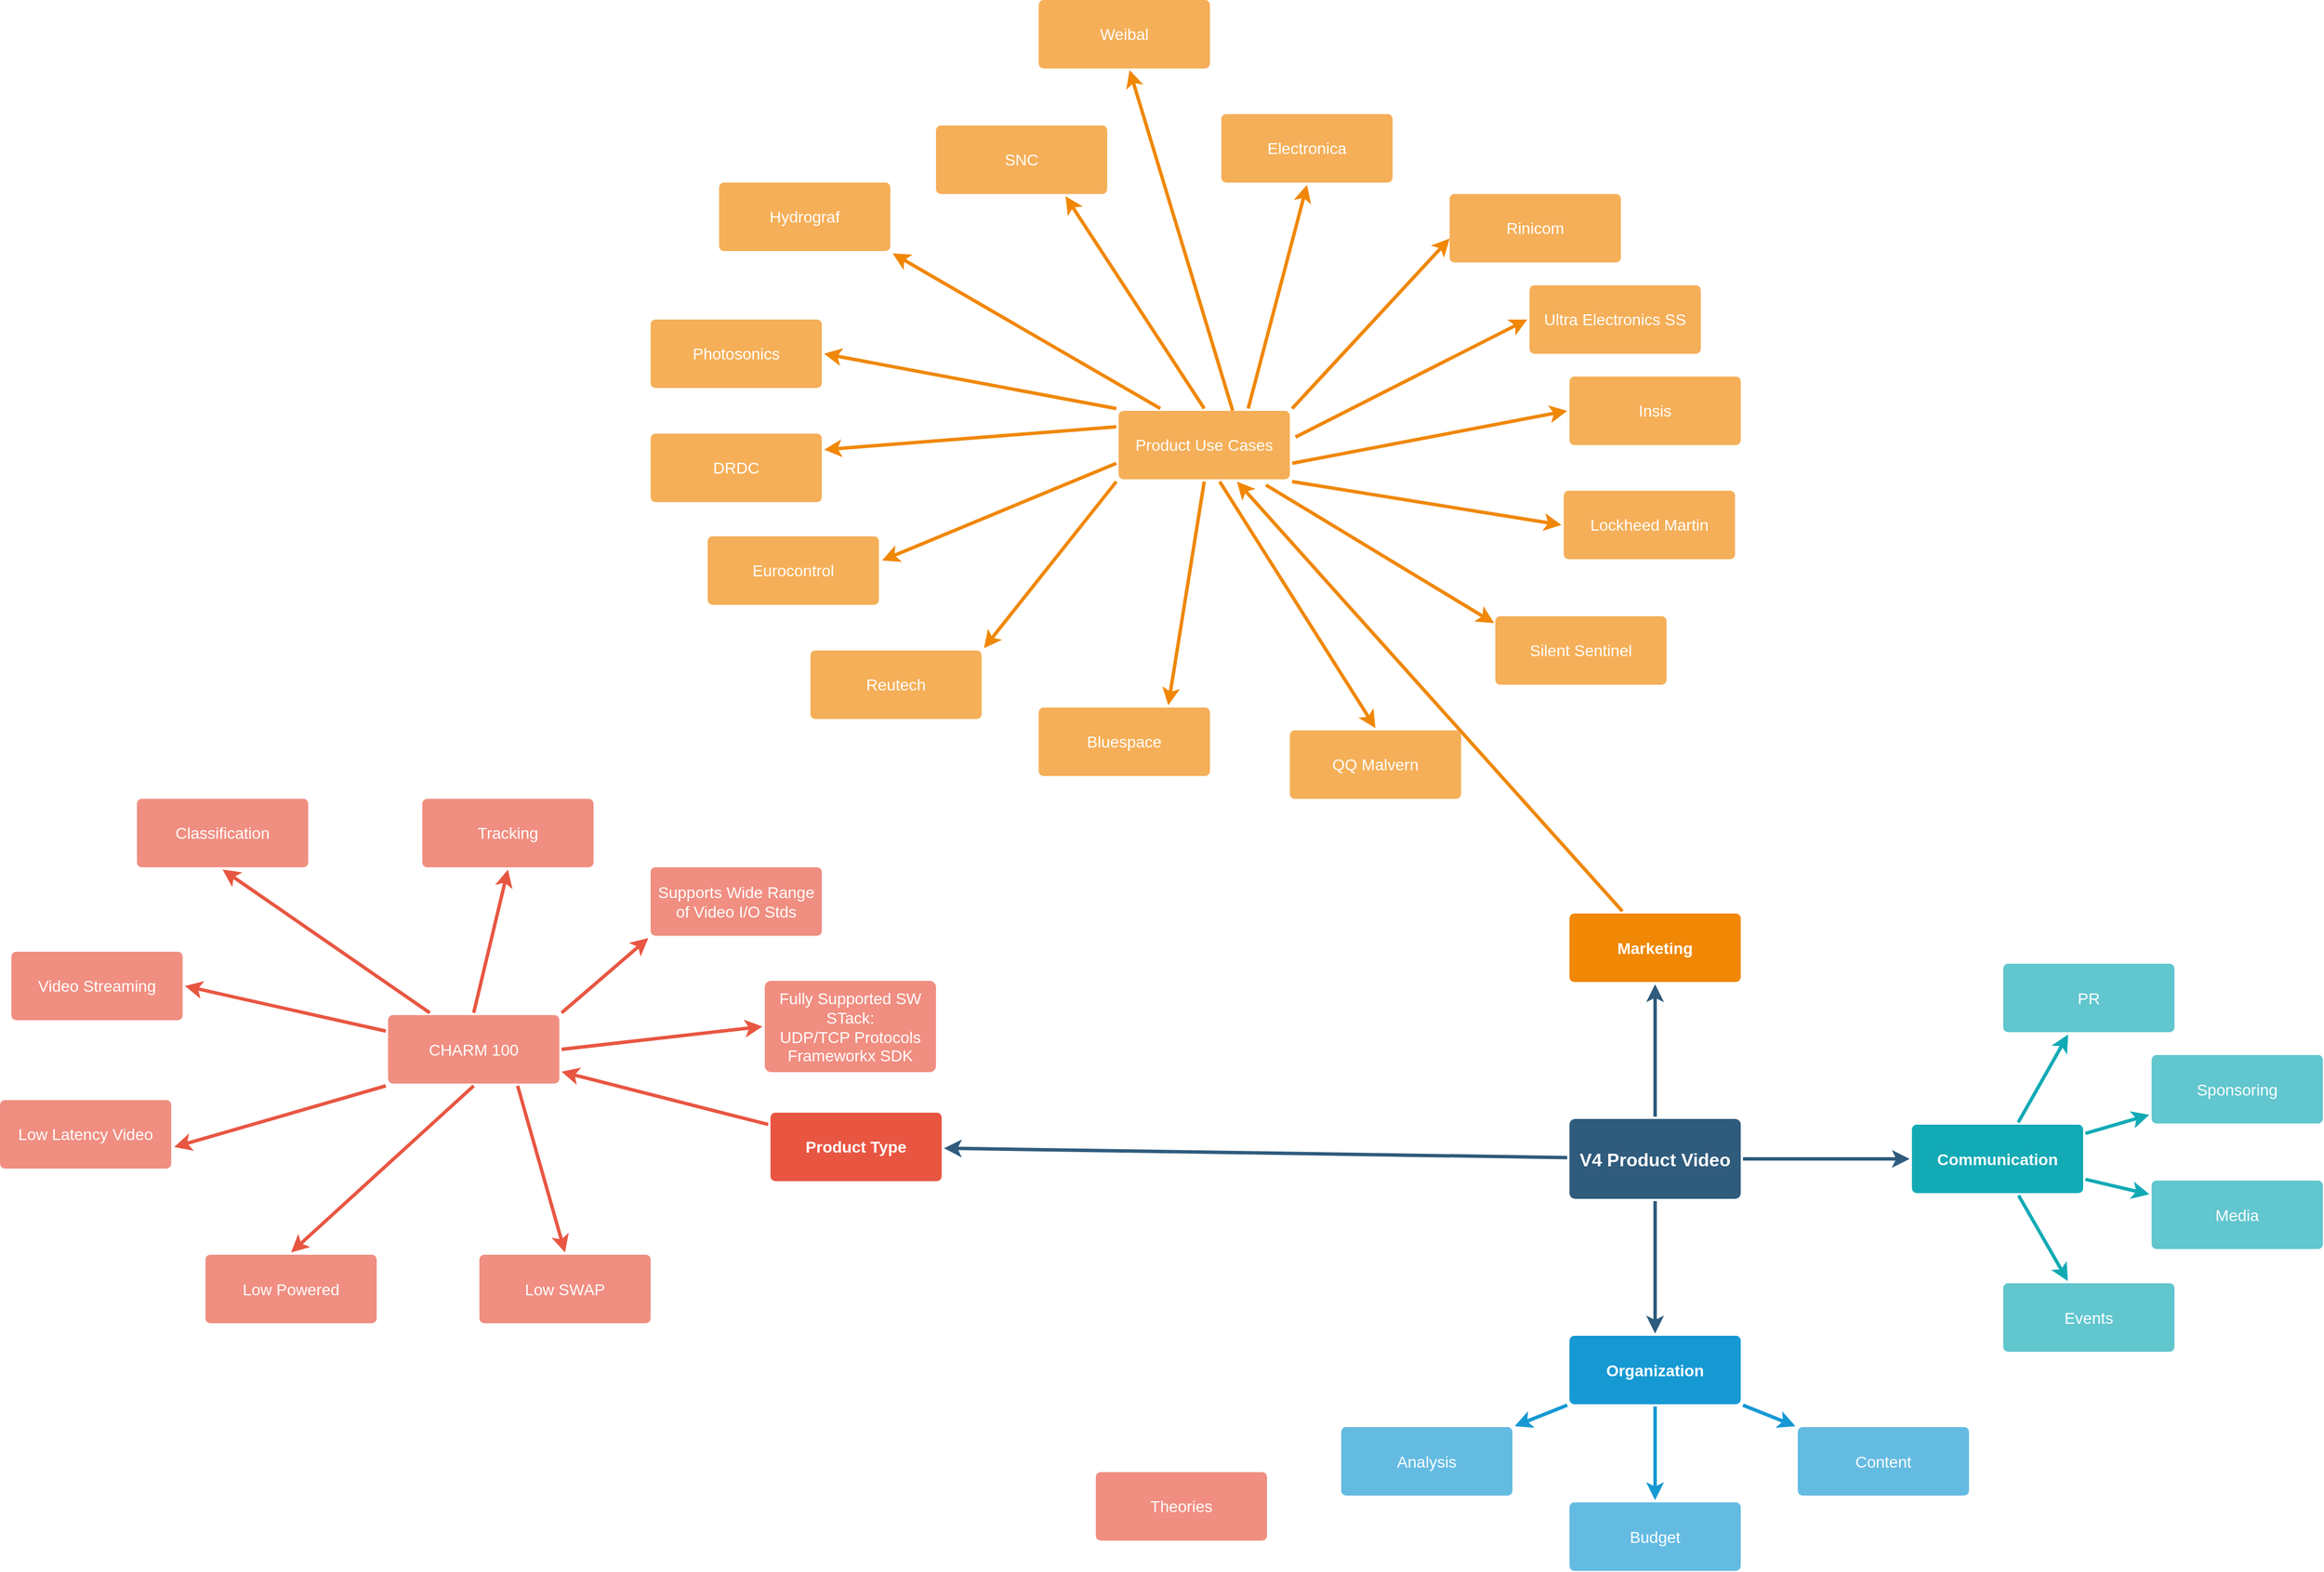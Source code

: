 <mxfile version="12.5.3" type="github">
  <diagram id="6a731a19-8d31-9384-78a2-239565b7b9f0" name="Page-1">
    <mxGraphModel dx="1643" dy="1091" grid="1" gridSize="10" guides="1" tooltips="1" connect="1" arrows="1" fold="1" page="1" pageScale="1" pageWidth="1169" pageHeight="827" background="#ffffff" math="0" shadow="0">
      <root>
        <mxCell id="0"/>
        <mxCell id="1" parent="0"/>
        <mxCell id="1745" value="" style="edgeStyle=none;rounded=0;jumpStyle=none;html=1;shadow=0;labelBackgroundColor=none;startArrow=none;startFill=0;endArrow=classic;endFill=1;jettySize=auto;orthogonalLoop=1;strokeColor=#2F5B7C;strokeWidth=3;fontFamily=Helvetica;fontSize=16;fontColor=#23445D;spacing=5;" parent="1" source="1749" target="1764" edge="1">
          <mxGeometry relative="1" as="geometry"/>
        </mxCell>
        <mxCell id="1746" value="" style="edgeStyle=none;rounded=0;jumpStyle=none;html=1;shadow=0;labelBackgroundColor=none;startArrow=none;startFill=0;endArrow=classic;endFill=1;jettySize=auto;orthogonalLoop=1;strokeColor=#2F5B7C;strokeWidth=3;fontFamily=Helvetica;fontSize=16;fontColor=#23445D;spacing=5;" parent="1" source="1749" target="1771" edge="1">
          <mxGeometry relative="1" as="geometry"/>
        </mxCell>
        <mxCell id="1747" value="" style="edgeStyle=none;rounded=0;jumpStyle=none;html=1;shadow=0;labelBackgroundColor=none;startArrow=none;startFill=0;endArrow=classic;endFill=1;jettySize=auto;orthogonalLoop=1;strokeColor=#2F5B7C;strokeWidth=3;fontFamily=Helvetica;fontSize=16;fontColor=#23445D;spacing=5;" parent="1" source="1749" target="1760" edge="1">
          <mxGeometry relative="1" as="geometry"/>
        </mxCell>
        <mxCell id="1748" value="" style="edgeStyle=none;rounded=0;jumpStyle=none;html=1;shadow=0;labelBackgroundColor=none;startArrow=none;startFill=0;endArrow=classic;endFill=1;jettySize=auto;orthogonalLoop=1;strokeColor=#2F5B7C;strokeWidth=3;fontFamily=Helvetica;fontSize=16;fontColor=#23445D;spacing=5;" parent="1" source="1749" target="1753" edge="1">
          <mxGeometry relative="1" as="geometry"/>
        </mxCell>
        <mxCell id="1749" value="V4 Product Video" style="rounded=1;whiteSpace=wrap;html=1;shadow=0;labelBackgroundColor=none;strokeColor=none;strokeWidth=3;fillColor=#2F5B7C;fontFamily=Helvetica;fontSize=16;fontColor=#FFFFFF;align=center;fontStyle=1;spacing=5;arcSize=7;perimeterSpacing=2;" parent="1" vertex="1">
          <mxGeometry x="495" y="380.5" width="150" height="70" as="geometry"/>
        </mxCell>
        <mxCell id="1751" value="" style="edgeStyle=none;rounded=1;jumpStyle=none;html=1;shadow=0;labelBackgroundColor=none;startArrow=none;startFill=0;jettySize=auto;orthogonalLoop=1;strokeColor=#E85642;strokeWidth=3;fontFamily=Helvetica;fontSize=14;fontColor=#FFFFFF;spacing=5;fontStyle=1;fillColor=#b0e3e6;" parent="1" source="1753" target="1755" edge="1">
          <mxGeometry relative="1" as="geometry"/>
        </mxCell>
        <mxCell id="1753" value="Product Type" style="rounded=1;whiteSpace=wrap;html=1;shadow=0;labelBackgroundColor=none;strokeColor=none;strokeWidth=3;fillColor=#e85642;fontFamily=Helvetica;fontSize=14;fontColor=#FFFFFF;align=center;spacing=5;fontStyle=1;arcSize=7;perimeterSpacing=2;" parent="1" vertex="1">
          <mxGeometry x="-205" y="375" width="150" height="60" as="geometry"/>
        </mxCell>
        <mxCell id="1754" value="Theories" style="rounded=1;whiteSpace=wrap;html=1;shadow=0;labelBackgroundColor=none;strokeColor=none;strokeWidth=3;fillColor=#f08e81;fontFamily=Helvetica;fontSize=14;fontColor=#FFFFFF;align=center;spacing=5;fontStyle=0;arcSize=7;perimeterSpacing=2;" parent="1" vertex="1">
          <mxGeometry x="80" y="690" width="150" height="60" as="geometry"/>
        </mxCell>
        <mxCell id="1755" value="CHARM 100" style="rounded=1;whiteSpace=wrap;html=1;shadow=0;labelBackgroundColor=none;strokeColor=none;strokeWidth=3;fillColor=#f08e81;fontFamily=Helvetica;fontSize=14;fontColor=#FFFFFF;align=center;spacing=5;fontStyle=0;arcSize=7;perimeterSpacing=2;" parent="1" vertex="1">
          <mxGeometry x="-540" y="289.5" width="150" height="60" as="geometry"/>
        </mxCell>
        <mxCell id="1757" value="" style="edgeStyle=none;rounded=0;jumpStyle=none;html=1;shadow=0;labelBackgroundColor=none;startArrow=none;startFill=0;endArrow=classic;endFill=1;jettySize=auto;orthogonalLoop=1;strokeColor=#1699D3;strokeWidth=3;fontFamily=Helvetica;fontSize=14;fontColor=#FFFFFF;spacing=5;" parent="1" source="1760" target="1763" edge="1">
          <mxGeometry relative="1" as="geometry"/>
        </mxCell>
        <mxCell id="1758" value="" style="edgeStyle=none;rounded=0;jumpStyle=none;html=1;shadow=0;labelBackgroundColor=none;startArrow=none;startFill=0;endArrow=classic;endFill=1;jettySize=auto;orthogonalLoop=1;strokeColor=#1699D3;strokeWidth=3;fontFamily=Helvetica;fontSize=14;fontColor=#FFFFFF;spacing=5;" parent="1" source="1760" target="1762" edge="1">
          <mxGeometry relative="1" as="geometry"/>
        </mxCell>
        <mxCell id="1759" value="" style="edgeStyle=none;rounded=0;jumpStyle=none;html=1;shadow=0;labelBackgroundColor=none;startArrow=none;startFill=0;endArrow=classic;endFill=1;jettySize=auto;orthogonalLoop=1;strokeColor=#1699D3;strokeWidth=3;fontFamily=Helvetica;fontSize=14;fontColor=#FFFFFF;spacing=5;" parent="1" source="1760" target="1761" edge="1">
          <mxGeometry relative="1" as="geometry"/>
        </mxCell>
        <mxCell id="1760" value="Organization" style="rounded=1;whiteSpace=wrap;html=1;shadow=0;labelBackgroundColor=none;strokeColor=none;strokeWidth=3;fillColor=#1699d3;fontFamily=Helvetica;fontSize=14;fontColor=#FFFFFF;align=center;spacing=5;fontStyle=1;arcSize=7;perimeterSpacing=2;" parent="1" vertex="1">
          <mxGeometry x="495" y="570.5" width="150" height="60" as="geometry"/>
        </mxCell>
        <mxCell id="1761" value="Content" style="rounded=1;whiteSpace=wrap;html=1;shadow=0;labelBackgroundColor=none;strokeColor=none;strokeWidth=3;fillColor=#64bbe2;fontFamily=Helvetica;fontSize=14;fontColor=#FFFFFF;align=center;spacing=5;arcSize=7;perimeterSpacing=2;" parent="1" vertex="1">
          <mxGeometry x="695" y="650.5" width="150" height="60" as="geometry"/>
        </mxCell>
        <mxCell id="1762" value="Budget" style="rounded=1;whiteSpace=wrap;html=1;shadow=0;labelBackgroundColor=none;strokeColor=none;strokeWidth=3;fillColor=#64bbe2;fontFamily=Helvetica;fontSize=14;fontColor=#FFFFFF;align=center;spacing=5;arcSize=7;perimeterSpacing=2;" parent="1" vertex="1">
          <mxGeometry x="495" y="716.5" width="150" height="60" as="geometry"/>
        </mxCell>
        <mxCell id="1763" value="Analysis" style="rounded=1;whiteSpace=wrap;html=1;shadow=0;labelBackgroundColor=none;strokeColor=none;strokeWidth=3;fillColor=#64bbe2;fontFamily=Helvetica;fontSize=14;fontColor=#FFFFFF;align=center;spacing=5;arcSize=7;perimeterSpacing=2;" parent="1" vertex="1">
          <mxGeometry x="295" y="650.5" width="150" height="60" as="geometry"/>
        </mxCell>
        <mxCell id="1764" value="Marketing" style="rounded=1;whiteSpace=wrap;html=1;shadow=0;labelBackgroundColor=none;strokeColor=none;strokeWidth=3;fillColor=#F08705;fontFamily=Helvetica;fontSize=14;fontColor=#FFFFFF;align=center;spacing=5;fontStyle=1;arcSize=7;perimeterSpacing=2;" parent="1" vertex="1">
          <mxGeometry x="495" y="200.5" width="150" height="60" as="geometry"/>
        </mxCell>
        <mxCell id="1769" value="Product Use Cases" style="rounded=1;whiteSpace=wrap;html=1;shadow=0;labelBackgroundColor=none;strokeColor=none;strokeWidth=3;fillColor=#f5af58;fontFamily=Helvetica;fontSize=14;fontColor=#FFFFFF;align=center;spacing=5;arcSize=7;perimeterSpacing=2;" parent="1" vertex="1">
          <mxGeometry x="100" y="-240" width="150" height="60" as="geometry"/>
        </mxCell>
        <mxCell id="1770" value="" style="edgeStyle=none;rounded=0;jumpStyle=none;html=1;shadow=0;labelBackgroundColor=none;startArrow=none;startFill=0;endArrow=classic;endFill=1;jettySize=auto;orthogonalLoop=1;strokeColor=#F08705;strokeWidth=3;fontFamily=Helvetica;fontSize=14;fontColor=#FFFFFF;spacing=5;" parent="1" source="1764" target="1769" edge="1">
          <mxGeometry relative="1" as="geometry"/>
        </mxCell>
        <mxCell id="1771" value="Communication" style="rounded=1;whiteSpace=wrap;html=1;shadow=0;labelBackgroundColor=none;strokeColor=none;strokeWidth=3;fillColor=#12aab5;fontFamily=Helvetica;fontSize=14;fontColor=#FFFFFF;align=center;spacing=5;fontStyle=1;arcSize=7;perimeterSpacing=2;" parent="1" vertex="1">
          <mxGeometry x="795" y="385.5" width="150" height="60" as="geometry"/>
        </mxCell>
        <mxCell id="1772" value="Events" style="rounded=1;whiteSpace=wrap;html=1;shadow=0;labelBackgroundColor=none;strokeColor=none;strokeWidth=3;fillColor=#61c6ce;fontFamily=Helvetica;fontSize=14;fontColor=#FFFFFF;align=center;spacing=5;fontStyle=0;arcSize=7;perimeterSpacing=2;" parent="1" vertex="1">
          <mxGeometry x="875" y="524.5" width="150" height="60" as="geometry"/>
        </mxCell>
        <mxCell id="1773" value="" style="edgeStyle=none;rounded=1;jumpStyle=none;html=1;shadow=0;labelBackgroundColor=none;startArrow=none;startFill=0;jettySize=auto;orthogonalLoop=1;strokeColor=#12AAB5;strokeWidth=3;fontFamily=Helvetica;fontSize=14;fontColor=#FFFFFF;spacing=5;fontStyle=1;fillColor=#b0e3e6;" parent="1" source="1771" target="1772" edge="1">
          <mxGeometry relative="1" as="geometry"/>
        </mxCell>
        <mxCell id="1774" value="Media" style="rounded=1;whiteSpace=wrap;html=1;shadow=0;labelBackgroundColor=none;strokeColor=none;strokeWidth=3;fillColor=#61c6ce;fontFamily=Helvetica;fontSize=14;fontColor=#FFFFFF;align=center;spacing=5;fontStyle=0;arcSize=7;perimeterSpacing=2;" parent="1" vertex="1">
          <mxGeometry x="1005" y="434.5" width="150" height="60" as="geometry"/>
        </mxCell>
        <mxCell id="1775" value="" style="edgeStyle=none;rounded=1;jumpStyle=none;html=1;shadow=0;labelBackgroundColor=none;startArrow=none;startFill=0;jettySize=auto;orthogonalLoop=1;strokeColor=#12AAB5;strokeWidth=3;fontFamily=Helvetica;fontSize=14;fontColor=#FFFFFF;spacing=5;fontStyle=1;fillColor=#b0e3e6;" parent="1" source="1771" target="1774" edge="1">
          <mxGeometry relative="1" as="geometry"/>
        </mxCell>
        <mxCell id="1776" value="Sponsoring" style="rounded=1;whiteSpace=wrap;html=1;shadow=0;labelBackgroundColor=none;strokeColor=none;strokeWidth=3;fillColor=#61c6ce;fontFamily=Helvetica;fontSize=14;fontColor=#FFFFFF;align=center;spacing=5;fontStyle=0;arcSize=7;perimeterSpacing=2;" parent="1" vertex="1">
          <mxGeometry x="1005" y="324.5" width="150" height="60" as="geometry"/>
        </mxCell>
        <mxCell id="1777" value="" style="edgeStyle=none;rounded=1;jumpStyle=none;html=1;shadow=0;labelBackgroundColor=none;startArrow=none;startFill=0;jettySize=auto;orthogonalLoop=1;strokeColor=#12AAB5;strokeWidth=3;fontFamily=Helvetica;fontSize=14;fontColor=#FFFFFF;spacing=5;fontStyle=1;fillColor=#b0e3e6;" parent="1" source="1771" target="1776" edge="1">
          <mxGeometry relative="1" as="geometry"/>
        </mxCell>
        <mxCell id="1778" value="PR" style="rounded=1;whiteSpace=wrap;html=1;shadow=0;labelBackgroundColor=none;strokeColor=none;strokeWidth=3;fillColor=#61c6ce;fontFamily=Helvetica;fontSize=14;fontColor=#FFFFFF;align=center;spacing=5;fontStyle=0;arcSize=7;perimeterSpacing=2;" parent="1" vertex="1">
          <mxGeometry x="875" y="244.5" width="150" height="60" as="geometry"/>
        </mxCell>
        <mxCell id="1779" value="" style="edgeStyle=none;rounded=1;jumpStyle=none;html=1;shadow=0;labelBackgroundColor=none;startArrow=none;startFill=0;jettySize=auto;orthogonalLoop=1;strokeColor=#12AAB5;strokeWidth=3;fontFamily=Helvetica;fontSize=14;fontColor=#FFFFFF;spacing=5;fontStyle=1;fillColor=#b0e3e6;" parent="1" source="1771" target="1778" edge="1">
          <mxGeometry relative="1" as="geometry"/>
        </mxCell>
        <mxCell id="539zjnSSiGxzSyNjIP47-1779" value="Classification" style="rounded=1;whiteSpace=wrap;html=1;shadow=0;labelBackgroundColor=none;strokeColor=none;strokeWidth=3;fillColor=#f08e81;fontFamily=Helvetica;fontSize=14;fontColor=#FFFFFF;align=center;spacing=5;fontStyle=0;arcSize=7;perimeterSpacing=2;" vertex="1" parent="1">
          <mxGeometry x="-760" y="100" width="150" height="60" as="geometry"/>
        </mxCell>
        <mxCell id="539zjnSSiGxzSyNjIP47-1780" value="Tracking" style="rounded=1;whiteSpace=wrap;html=1;shadow=0;labelBackgroundColor=none;strokeColor=none;strokeWidth=3;fillColor=#f08e81;fontFamily=Helvetica;fontSize=14;fontColor=#FFFFFF;align=center;spacing=5;fontStyle=0;arcSize=7;perimeterSpacing=2;" vertex="1" parent="1">
          <mxGeometry x="-510" y="100" width="150" height="60" as="geometry"/>
        </mxCell>
        <mxCell id="539zjnSSiGxzSyNjIP47-1781" value="Video Streaming" style="rounded=1;whiteSpace=wrap;html=1;shadow=0;labelBackgroundColor=none;strokeColor=none;strokeWidth=3;fillColor=#f08e81;fontFamily=Helvetica;fontSize=14;fontColor=#FFFFFF;align=center;spacing=5;fontStyle=0;arcSize=7;perimeterSpacing=2;" vertex="1" parent="1">
          <mxGeometry x="-870" y="234" width="150" height="60" as="geometry"/>
        </mxCell>
        <mxCell id="539zjnSSiGxzSyNjIP47-1782" value="Low Latency Video" style="rounded=1;whiteSpace=wrap;html=1;shadow=0;labelBackgroundColor=none;strokeColor=none;strokeWidth=3;fillColor=#f08e81;fontFamily=Helvetica;fontSize=14;fontColor=#FFFFFF;align=center;spacing=5;fontStyle=0;arcSize=7;perimeterSpacing=2;" vertex="1" parent="1">
          <mxGeometry x="-880" y="364" width="150" height="60" as="geometry"/>
        </mxCell>
        <mxCell id="539zjnSSiGxzSyNjIP47-1783" value="Low Powered" style="rounded=1;whiteSpace=wrap;html=1;shadow=0;labelBackgroundColor=none;strokeColor=none;strokeWidth=3;fillColor=#f08e81;fontFamily=Helvetica;fontSize=14;fontColor=#FFFFFF;align=center;spacing=5;fontStyle=0;arcSize=7;perimeterSpacing=2;" vertex="1" parent="1">
          <mxGeometry x="-700" y="499.5" width="150" height="60" as="geometry"/>
        </mxCell>
        <mxCell id="539zjnSSiGxzSyNjIP47-1785" value="" style="edgeStyle=none;rounded=1;jumpStyle=none;html=1;shadow=0;labelBackgroundColor=none;startArrow=none;startFill=0;jettySize=auto;orthogonalLoop=1;strokeColor=#E85642;strokeWidth=3;fontFamily=Helvetica;fontSize=14;fontColor=#FFFFFF;spacing=5;fontStyle=1;fillColor=#b0e3e6;exitX=0.5;exitY=1;exitDx=0;exitDy=0;entryX=0.5;entryY=0;entryDx=0;entryDy=0;" edge="1" parent="1" source="1755" target="539zjnSSiGxzSyNjIP47-1783">
          <mxGeometry relative="1" as="geometry">
            <mxPoint x="-439" y="465.698" as="sourcePoint"/>
            <mxPoint x="-620" y="419.502" as="targetPoint"/>
          </mxGeometry>
        </mxCell>
        <mxCell id="539zjnSSiGxzSyNjIP47-1786" value="" style="edgeStyle=none;rounded=1;jumpStyle=none;html=1;shadow=0;labelBackgroundColor=none;startArrow=none;startFill=0;jettySize=auto;orthogonalLoop=1;strokeColor=#E85642;strokeWidth=3;fontFamily=Helvetica;fontSize=14;fontColor=#FFFFFF;spacing=5;fontStyle=1;fillColor=#b0e3e6;exitX=0;exitY=1;exitDx=0;exitDy=0;entryX=1.004;entryY=0.674;entryDx=0;entryDy=0;entryPerimeter=0;" edge="1" parent="1" source="1755" target="539zjnSSiGxzSyNjIP47-1782">
          <mxGeometry relative="1" as="geometry">
            <mxPoint x="-570" y="329.33" as="sourcePoint"/>
            <mxPoint x="-730" y="475.33" as="targetPoint"/>
          </mxGeometry>
        </mxCell>
        <mxCell id="539zjnSSiGxzSyNjIP47-1787" value="" style="edgeStyle=none;rounded=1;jumpStyle=none;html=1;shadow=0;labelBackgroundColor=none;startArrow=none;startFill=0;jettySize=auto;orthogonalLoop=1;strokeColor=#E85642;strokeWidth=3;fontFamily=Helvetica;fontSize=14;fontColor=#FFFFFF;spacing=5;fontStyle=1;fillColor=#b0e3e6;exitX=0;exitY=0.25;exitDx=0;exitDy=0;entryX=1;entryY=0.5;entryDx=0;entryDy=0;" edge="1" parent="1" source="1755" target="539zjnSSiGxzSyNjIP47-1781">
          <mxGeometry relative="1" as="geometry">
            <mxPoint x="-564.62" y="310.36" as="sourcePoint"/>
            <mxPoint x="-750.004" y="363.996" as="targetPoint"/>
          </mxGeometry>
        </mxCell>
        <mxCell id="539zjnSSiGxzSyNjIP47-1788" value="" style="edgeStyle=none;rounded=1;jumpStyle=none;html=1;shadow=0;labelBackgroundColor=none;startArrow=none;startFill=0;jettySize=auto;orthogonalLoop=1;strokeColor=#E85642;strokeWidth=3;fontFamily=Helvetica;fontSize=14;fontColor=#FFFFFF;spacing=5;fontStyle=1;fillColor=#b0e3e6;exitX=0.25;exitY=0;exitDx=0;exitDy=0;entryX=0.5;entryY=1;entryDx=0;entryDy=0;" edge="1" parent="1" source="1755" target="539zjnSSiGxzSyNjIP47-1779">
          <mxGeometry relative="1" as="geometry">
            <mxPoint x="-484.62" y="190" as="sourcePoint"/>
            <mxPoint x="-670.004" y="243.636" as="targetPoint"/>
          </mxGeometry>
        </mxCell>
        <mxCell id="539zjnSSiGxzSyNjIP47-1789" value="" style="edgeStyle=none;rounded=1;jumpStyle=none;html=1;shadow=0;labelBackgroundColor=none;startArrow=none;startFill=0;jettySize=auto;orthogonalLoop=1;strokeColor=#E85642;strokeWidth=3;fontFamily=Helvetica;fontSize=14;fontColor=#FFFFFF;spacing=5;fontStyle=1;fillColor=#b0e3e6;exitX=0.5;exitY=0;exitDx=0;exitDy=0;entryX=0.5;entryY=1;entryDx=0;entryDy=0;" edge="1" parent="1" source="1755" target="539zjnSSiGxzSyNjIP47-1780">
          <mxGeometry relative="1" as="geometry">
            <mxPoint x="-398.5" y="289.5" as="sourcePoint"/>
            <mxPoint x="-580" y="164" as="targetPoint"/>
          </mxGeometry>
        </mxCell>
        <mxCell id="539zjnSSiGxzSyNjIP47-1790" value="Low SWAP" style="rounded=1;whiteSpace=wrap;html=1;shadow=0;labelBackgroundColor=none;strokeColor=none;strokeWidth=3;fillColor=#f08e81;fontFamily=Helvetica;fontSize=14;fontColor=#FFFFFF;align=center;spacing=5;fontStyle=0;arcSize=7;perimeterSpacing=2;" vertex="1" parent="1">
          <mxGeometry x="-460" y="499.5" width="150" height="60" as="geometry"/>
        </mxCell>
        <mxCell id="539zjnSSiGxzSyNjIP47-1791" value="" style="edgeStyle=none;rounded=1;jumpStyle=none;html=1;shadow=0;labelBackgroundColor=none;startArrow=none;startFill=0;jettySize=auto;orthogonalLoop=1;strokeColor=#E85642;strokeWidth=3;fontFamily=Helvetica;fontSize=14;fontColor=#FFFFFF;spacing=5;fontStyle=1;fillColor=#b0e3e6;exitX=0.75;exitY=1;exitDx=0;exitDy=0;entryX=0.5;entryY=0;entryDx=0;entryDy=0;" edge="1" parent="1" source="1755" target="539zjnSSiGxzSyNjIP47-1790">
          <mxGeometry relative="1" as="geometry">
            <mxPoint x="-260.67" y="271" as="sourcePoint"/>
            <mxPoint x="-420.67" y="417.0" as="targetPoint"/>
          </mxGeometry>
        </mxCell>
        <mxCell id="539zjnSSiGxzSyNjIP47-1792" value="Supports Wide Range of Video I/O Stds" style="rounded=1;whiteSpace=wrap;html=1;shadow=0;labelBackgroundColor=none;strokeColor=none;strokeWidth=3;fillColor=#f08e81;fontFamily=Helvetica;fontSize=14;fontColor=#FFFFFF;align=center;spacing=5;fontStyle=0;arcSize=7;perimeterSpacing=2;" vertex="1" parent="1">
          <mxGeometry x="-310" y="160" width="150" height="60" as="geometry"/>
        </mxCell>
        <mxCell id="539zjnSSiGxzSyNjIP47-1793" value="" style="edgeStyle=none;rounded=1;jumpStyle=none;html=1;shadow=0;labelBackgroundColor=none;startArrow=none;startFill=0;jettySize=auto;orthogonalLoop=1;strokeColor=#E85642;strokeWidth=3;fontFamily=Helvetica;fontSize=14;fontColor=#FFFFFF;spacing=5;fontStyle=1;fillColor=#b0e3e6;exitX=1;exitY=0;exitDx=0;exitDy=0;entryX=0;entryY=1;entryDx=0;entryDy=0;" edge="1" parent="1" source="1755" target="539zjnSSiGxzSyNjIP47-1792">
          <mxGeometry relative="1" as="geometry">
            <mxPoint x="-360" y="297.5" as="sourcePoint"/>
            <mxPoint x="-330" y="172" as="targetPoint"/>
          </mxGeometry>
        </mxCell>
        <mxCell id="539zjnSSiGxzSyNjIP47-1794" value="&lt;div&gt;Fully Supported SW STack:&lt;/div&gt;&lt;div&gt;UDP/TCP Protocols&lt;/div&gt;&lt;div&gt;Frameworkx SDK&lt;br&gt;&lt;/div&gt;" style="rounded=1;whiteSpace=wrap;html=1;shadow=0;labelBackgroundColor=none;strokeColor=none;strokeWidth=3;fillColor=#f08e81;fontFamily=Helvetica;fontSize=14;fontColor=#FFFFFF;align=center;spacing=5;fontStyle=0;arcSize=7;perimeterSpacing=2;" vertex="1" parent="1">
          <mxGeometry x="-210" y="259.5" width="150" height="80" as="geometry"/>
        </mxCell>
        <mxCell id="539zjnSSiGxzSyNjIP47-1795" value="" style="edgeStyle=none;rounded=1;jumpStyle=none;html=1;shadow=0;labelBackgroundColor=none;startArrow=none;startFill=0;jettySize=auto;orthogonalLoop=1;strokeColor=#E85642;strokeWidth=3;fontFamily=Helvetica;fontSize=14;fontColor=#FFFFFF;spacing=5;fontStyle=1;fillColor=#b0e3e6;exitX=1;exitY=0.5;exitDx=0;exitDy=0;entryX=0;entryY=0.5;entryDx=0;entryDy=0;" edge="1" parent="1" source="1755" target="539zjnSSiGxzSyNjIP47-1794">
          <mxGeometry relative="1" as="geometry">
            <mxPoint x="-378" y="297.5" as="sourcePoint"/>
            <mxPoint x="-302" y="232" as="targetPoint"/>
          </mxGeometry>
        </mxCell>
        <mxCell id="539zjnSSiGxzSyNjIP47-1797" value="SNC" style="rounded=1;whiteSpace=wrap;html=1;shadow=0;labelBackgroundColor=none;strokeColor=none;strokeWidth=3;fillColor=#f5af58;fontFamily=Helvetica;fontSize=14;fontColor=#FFFFFF;align=center;spacing=5;arcSize=7;perimeterSpacing=2;" vertex="1" parent="1">
          <mxGeometry x="-60" y="-490" width="150" height="60" as="geometry"/>
        </mxCell>
        <mxCell id="539zjnSSiGxzSyNjIP47-1798" value="Hydrograf" style="rounded=1;whiteSpace=wrap;html=1;shadow=0;labelBackgroundColor=none;strokeColor=none;strokeWidth=3;fillColor=#f5af58;fontFamily=Helvetica;fontSize=14;fontColor=#FFFFFF;align=center;spacing=5;arcSize=7;perimeterSpacing=2;" vertex="1" parent="1">
          <mxGeometry x="-250" y="-440" width="150" height="60" as="geometry"/>
        </mxCell>
        <mxCell id="539zjnSSiGxzSyNjIP47-1799" value="Electronica" style="rounded=1;whiteSpace=wrap;html=1;shadow=0;labelBackgroundColor=none;strokeColor=none;strokeWidth=3;fillColor=#f5af58;fontFamily=Helvetica;fontSize=14;fontColor=#FFFFFF;align=center;spacing=5;arcSize=7;perimeterSpacing=2;" vertex="1" parent="1">
          <mxGeometry x="190" y="-500" width="150" height="60" as="geometry"/>
        </mxCell>
        <mxCell id="539zjnSSiGxzSyNjIP47-1800" value="Ultra Electronics SS" style="rounded=1;whiteSpace=wrap;html=1;shadow=0;labelBackgroundColor=none;strokeColor=none;strokeWidth=3;fillColor=#f5af58;fontFamily=Helvetica;fontSize=14;fontColor=#FFFFFF;align=center;spacing=5;arcSize=7;perimeterSpacing=2;" vertex="1" parent="1">
          <mxGeometry x="460" y="-350" width="150" height="60" as="geometry"/>
        </mxCell>
        <mxCell id="539zjnSSiGxzSyNjIP47-1801" value="Insis" style="rounded=1;whiteSpace=wrap;html=1;shadow=0;labelBackgroundColor=none;strokeColor=none;strokeWidth=3;fillColor=#f5af58;fontFamily=Helvetica;fontSize=14;fontColor=#FFFFFF;align=center;spacing=5;arcSize=7;perimeterSpacing=2;" vertex="1" parent="1">
          <mxGeometry x="495" y="-270" width="150" height="60" as="geometry"/>
        </mxCell>
        <mxCell id="539zjnSSiGxzSyNjIP47-1802" value="Lockheed Martin" style="rounded=1;whiteSpace=wrap;html=1;shadow=0;labelBackgroundColor=none;strokeColor=none;strokeWidth=3;fillColor=#f5af58;fontFamily=Helvetica;fontSize=14;fontColor=#FFFFFF;align=center;spacing=5;arcSize=7;perimeterSpacing=2;" vertex="1" parent="1">
          <mxGeometry x="490" y="-170" width="150" height="60" as="geometry"/>
        </mxCell>
        <mxCell id="539zjnSSiGxzSyNjIP47-1803" value="Photosonics" style="rounded=1;whiteSpace=wrap;html=1;shadow=0;labelBackgroundColor=none;strokeColor=none;strokeWidth=3;fillColor=#f5af58;fontFamily=Helvetica;fontSize=14;fontColor=#FFFFFF;align=center;spacing=5;arcSize=7;perimeterSpacing=2;" vertex="1" parent="1">
          <mxGeometry x="-310" y="-320" width="150" height="60" as="geometry"/>
        </mxCell>
        <mxCell id="539zjnSSiGxzSyNjIP47-1804" value="DRDC" style="rounded=1;whiteSpace=wrap;html=1;shadow=0;labelBackgroundColor=none;strokeColor=none;strokeWidth=3;fillColor=#f5af58;fontFamily=Helvetica;fontSize=14;fontColor=#FFFFFF;align=center;spacing=5;arcSize=7;perimeterSpacing=2;" vertex="1" parent="1">
          <mxGeometry x="-310" y="-220" width="150" height="60" as="geometry"/>
        </mxCell>
        <mxCell id="539zjnSSiGxzSyNjIP47-1805" value="Eurocontrol" style="rounded=1;whiteSpace=wrap;html=1;shadow=0;labelBackgroundColor=none;strokeColor=none;strokeWidth=3;fillColor=#f5af58;fontFamily=Helvetica;fontSize=14;fontColor=#FFFFFF;align=center;spacing=5;arcSize=7;perimeterSpacing=2;" vertex="1" parent="1">
          <mxGeometry x="-260" y="-130" width="150" height="60" as="geometry"/>
        </mxCell>
        <mxCell id="539zjnSSiGxzSyNjIP47-1806" value="Reutech" style="rounded=1;whiteSpace=wrap;html=1;shadow=0;labelBackgroundColor=none;strokeColor=none;strokeWidth=3;fillColor=#f5af58;fontFamily=Helvetica;fontSize=14;fontColor=#FFFFFF;align=center;spacing=5;arcSize=7;perimeterSpacing=2;" vertex="1" parent="1">
          <mxGeometry x="-170" y="-30" width="150" height="60" as="geometry"/>
        </mxCell>
        <mxCell id="539zjnSSiGxzSyNjIP47-1807" value="Silent Sentinel" style="rounded=1;whiteSpace=wrap;html=1;shadow=0;labelBackgroundColor=none;strokeColor=none;strokeWidth=3;fillColor=#f5af58;fontFamily=Helvetica;fontSize=14;fontColor=#FFFFFF;align=center;spacing=5;arcSize=7;perimeterSpacing=2;" vertex="1" parent="1">
          <mxGeometry x="430" y="-60" width="150" height="60" as="geometry"/>
        </mxCell>
        <mxCell id="539zjnSSiGxzSyNjIP47-1808" value="Rinicom" style="rounded=1;whiteSpace=wrap;html=1;shadow=0;labelBackgroundColor=none;strokeColor=none;strokeWidth=3;fillColor=#f5af58;fontFamily=Helvetica;fontSize=14;fontColor=#FFFFFF;align=center;spacing=5;arcSize=7;perimeterSpacing=2;" vertex="1" parent="1">
          <mxGeometry x="390" y="-430" width="150" height="60" as="geometry"/>
        </mxCell>
        <mxCell id="539zjnSSiGxzSyNjIP47-1809" value="Bluespace" style="rounded=1;whiteSpace=wrap;html=1;shadow=0;labelBackgroundColor=none;strokeColor=none;strokeWidth=3;fillColor=#f5af58;fontFamily=Helvetica;fontSize=14;fontColor=#FFFFFF;align=center;spacing=5;arcSize=7;perimeterSpacing=2;" vertex="1" parent="1">
          <mxGeometry x="30.0" y="20" width="150" height="60" as="geometry"/>
        </mxCell>
        <mxCell id="539zjnSSiGxzSyNjIP47-1812" value="" style="edgeStyle=none;rounded=0;jumpStyle=none;html=1;shadow=0;labelBackgroundColor=none;startArrow=none;startFill=0;endArrow=classic;endFill=1;jettySize=auto;orthogonalLoop=1;strokeColor=#F08705;strokeWidth=3;fontFamily=Helvetica;fontSize=14;fontColor=#FFFFFF;spacing=5;exitX=0.5;exitY=1;exitDx=0;exitDy=0;entryX=0.75;entryY=0;entryDx=0;entryDy=0;" edge="1" parent="1" source="1769" target="539zjnSSiGxzSyNjIP47-1809">
          <mxGeometry relative="1" as="geometry">
            <mxPoint x="437.615" y="220" as="sourcePoint"/>
            <mxPoint x="100.005" y="-156.5" as="targetPoint"/>
          </mxGeometry>
        </mxCell>
        <mxCell id="539zjnSSiGxzSyNjIP47-1813" value="" style="edgeStyle=none;rounded=0;jumpStyle=none;html=1;shadow=0;labelBackgroundColor=none;startArrow=none;startFill=0;endArrow=classic;endFill=1;jettySize=auto;orthogonalLoop=1;strokeColor=#F08705;strokeWidth=3;fontFamily=Helvetica;fontSize=14;fontColor=#FFFFFF;spacing=5;exitX=0;exitY=1;exitDx=0;exitDy=0;entryX=1;entryY=0;entryDx=0;entryDy=0;" edge="1" parent="1" source="1769" target="539zjnSSiGxzSyNjIP47-1806">
          <mxGeometry relative="1" as="geometry">
            <mxPoint x="21.5" y="-186.0" as="sourcePoint"/>
            <mxPoint x="20" y="-30" as="targetPoint"/>
          </mxGeometry>
        </mxCell>
        <mxCell id="539zjnSSiGxzSyNjIP47-1814" value="" style="edgeStyle=none;rounded=0;jumpStyle=none;html=1;shadow=0;labelBackgroundColor=none;startArrow=none;startFill=0;endArrow=classic;endFill=1;jettySize=auto;orthogonalLoop=1;strokeColor=#F08705;strokeWidth=3;fontFamily=Helvetica;fontSize=14;fontColor=#FFFFFF;spacing=5;exitX=0;exitY=0.75;exitDx=0;exitDy=0;entryX=1.005;entryY=0.362;entryDx=0;entryDy=0;entryPerimeter=0;" edge="1" parent="1" source="1769" target="539zjnSSiGxzSyNjIP47-1805">
          <mxGeometry relative="1" as="geometry">
            <mxPoint x="36" y="-220.0" as="sourcePoint"/>
            <mxPoint x="-80" y="-74" as="targetPoint"/>
          </mxGeometry>
        </mxCell>
        <mxCell id="539zjnSSiGxzSyNjIP47-1815" value="" style="edgeStyle=none;rounded=0;jumpStyle=none;html=1;shadow=0;labelBackgroundColor=none;startArrow=none;startFill=0;endArrow=classic;endFill=1;jettySize=auto;orthogonalLoop=1;strokeColor=#F08705;strokeWidth=3;fontFamily=Helvetica;fontSize=14;fontColor=#FFFFFF;spacing=5;exitX=0;exitY=0.25;exitDx=0;exitDy=0;entryX=1;entryY=0.25;entryDx=0;entryDy=0;" edge="1" parent="1" source="1769" target="539zjnSSiGxzSyNjIP47-1804">
          <mxGeometry relative="1" as="geometry">
            <mxPoint x="90" y="-220.0" as="sourcePoint"/>
            <mxPoint x="-115.23" y="-134.832" as="targetPoint"/>
          </mxGeometry>
        </mxCell>
        <mxCell id="539zjnSSiGxzSyNjIP47-1816" value="" style="edgeStyle=none;rounded=0;jumpStyle=none;html=1;shadow=0;labelBackgroundColor=none;startArrow=none;startFill=0;endArrow=classic;endFill=1;jettySize=auto;orthogonalLoop=1;strokeColor=#F08705;strokeWidth=3;fontFamily=Helvetica;fontSize=14;fontColor=#FFFFFF;spacing=5;exitX=0;exitY=0;exitDx=0;exitDy=0;entryX=1;entryY=0.5;entryDx=0;entryDy=0;" edge="1" parent="1" source="1769" target="539zjnSSiGxzSyNjIP47-1803">
          <mxGeometry relative="1" as="geometry">
            <mxPoint x="90" y="-270" as="sourcePoint"/>
            <mxPoint x="-166.0" y="-250" as="targetPoint"/>
          </mxGeometry>
        </mxCell>
        <mxCell id="539zjnSSiGxzSyNjIP47-1817" value="" style="edgeStyle=none;rounded=0;jumpStyle=none;html=1;shadow=0;labelBackgroundColor=none;startArrow=none;startFill=0;endArrow=classic;endFill=1;jettySize=auto;orthogonalLoop=1;strokeColor=#F08705;strokeWidth=3;fontFamily=Helvetica;fontSize=14;fontColor=#FFFFFF;spacing=5;exitX=0.25;exitY=0;exitDx=0;exitDy=0;entryX=1;entryY=1;entryDx=0;entryDy=0;" edge="1" parent="1" source="1769" target="539zjnSSiGxzSyNjIP47-1798">
          <mxGeometry relative="1" as="geometry">
            <mxPoint x="126.0" y="-282" as="sourcePoint"/>
            <mxPoint x="-130.0" y="-330" as="targetPoint"/>
          </mxGeometry>
        </mxCell>
        <mxCell id="539zjnSSiGxzSyNjIP47-1818" value="" style="edgeStyle=none;rounded=0;jumpStyle=none;html=1;shadow=0;labelBackgroundColor=none;startArrow=none;startFill=0;endArrow=classic;endFill=1;jettySize=auto;orthogonalLoop=1;strokeColor=#F08705;strokeWidth=3;fontFamily=Helvetica;fontSize=14;fontColor=#FFFFFF;spacing=5;exitX=0.5;exitY=0;exitDx=0;exitDy=0;entryX=0.75;entryY=1;entryDx=0;entryDy=0;" edge="1" parent="1" source="1769" target="539zjnSSiGxzSyNjIP47-1797">
          <mxGeometry relative="1" as="geometry">
            <mxPoint x="214.5" y="-270" as="sourcePoint"/>
            <mxPoint x="-20" y="-406.0" as="targetPoint"/>
          </mxGeometry>
        </mxCell>
        <mxCell id="539zjnSSiGxzSyNjIP47-1819" value="" style="edgeStyle=none;rounded=0;jumpStyle=none;html=1;shadow=0;labelBackgroundColor=none;startArrow=none;startFill=0;endArrow=classic;endFill=1;jettySize=auto;orthogonalLoop=1;strokeColor=#F08705;strokeWidth=3;fontFamily=Helvetica;fontSize=14;fontColor=#FFFFFF;spacing=5;exitX=0.75;exitY=0;exitDx=0;exitDy=0;entryX=0.5;entryY=1;entryDx=0;entryDy=0;" edge="1" parent="1" source="1769" target="539zjnSSiGxzSyNjIP47-1799">
          <mxGeometry relative="1" as="geometry">
            <mxPoint x="230" y="-244" as="sourcePoint"/>
            <mxPoint x="108.5" y="-430.0" as="targetPoint"/>
          </mxGeometry>
        </mxCell>
        <mxCell id="539zjnSSiGxzSyNjIP47-1820" value="" style="edgeStyle=none;rounded=0;jumpStyle=none;html=1;shadow=0;labelBackgroundColor=none;startArrow=none;startFill=0;endArrow=classic;endFill=1;jettySize=auto;orthogonalLoop=1;strokeColor=#F08705;strokeWidth=3;fontFamily=Helvetica;fontSize=14;fontColor=#FFFFFF;spacing=5;exitX=1;exitY=0;exitDx=0;exitDy=0;entryX=0.013;entryY=0.641;entryDx=0;entryDy=0;entryPerimeter=0;" edge="1" parent="1" source="1769" target="539zjnSSiGxzSyNjIP47-1808">
          <mxGeometry relative="1" as="geometry">
            <mxPoint x="300" y="-210" as="sourcePoint"/>
            <mxPoint x="351.5" y="-406" as="targetPoint"/>
          </mxGeometry>
        </mxCell>
        <mxCell id="539zjnSSiGxzSyNjIP47-1821" value="" style="edgeStyle=none;rounded=0;jumpStyle=none;html=1;shadow=0;labelBackgroundColor=none;startArrow=none;startFill=0;endArrow=classic;endFill=1;jettySize=auto;orthogonalLoop=1;strokeColor=#F08705;strokeWidth=3;fontFamily=Helvetica;fontSize=14;fontColor=#FFFFFF;spacing=5;exitX=1.019;exitY=0.391;exitDx=0;exitDy=0;entryX=0;entryY=0.5;entryDx=0;entryDy=0;exitPerimeter=0;" edge="1" parent="1" source="1769" target="539zjnSSiGxzSyNjIP47-1800">
          <mxGeometry relative="1" as="geometry">
            <mxPoint x="292" y="-170" as="sourcePoint"/>
            <mxPoint x="430.002" y="-318.976" as="targetPoint"/>
          </mxGeometry>
        </mxCell>
        <mxCell id="539zjnSSiGxzSyNjIP47-1822" value="" style="edgeStyle=none;rounded=0;jumpStyle=none;html=1;shadow=0;labelBackgroundColor=none;startArrow=none;startFill=0;endArrow=classic;endFill=1;jettySize=auto;orthogonalLoop=1;strokeColor=#F08705;strokeWidth=3;fontFamily=Helvetica;fontSize=14;fontColor=#FFFFFF;spacing=5;exitX=1;exitY=0.75;exitDx=0;exitDy=0;entryX=0;entryY=0.5;entryDx=0;entryDy=0;" edge="1" parent="1" source="1769" target="539zjnSSiGxzSyNjIP47-1801">
          <mxGeometry relative="1" as="geometry">
            <mxPoint x="286.926" y="-156.976" as="sourcePoint"/>
            <mxPoint x="490" y="-260" as="targetPoint"/>
          </mxGeometry>
        </mxCell>
        <mxCell id="539zjnSSiGxzSyNjIP47-1823" value="" style="edgeStyle=none;rounded=0;jumpStyle=none;html=1;shadow=0;labelBackgroundColor=none;startArrow=none;startFill=0;endArrow=classic;endFill=1;jettySize=auto;orthogonalLoop=1;strokeColor=#F08705;strokeWidth=3;fontFamily=Helvetica;fontSize=14;fontColor=#FFFFFF;spacing=5;exitX=1;exitY=1;exitDx=0;exitDy=0;entryX=0;entryY=0.5;entryDx=0;entryDy=0;" edge="1" parent="1" source="1769" target="539zjnSSiGxzSyNjIP47-1802">
          <mxGeometry relative="1" as="geometry">
            <mxPoint x="295" y="-174" as="sourcePoint"/>
            <mxPoint x="536" y="-220" as="targetPoint"/>
          </mxGeometry>
        </mxCell>
        <mxCell id="539zjnSSiGxzSyNjIP47-1824" value="" style="edgeStyle=none;rounded=0;jumpStyle=none;html=1;shadow=0;labelBackgroundColor=none;startArrow=none;startFill=0;endArrow=classic;endFill=1;jettySize=auto;orthogonalLoop=1;strokeColor=#F08705;strokeWidth=3;fontFamily=Helvetica;fontSize=14;fontColor=#FFFFFF;spacing=5;exitX=0.851;exitY=1.047;exitDx=0;exitDy=0;entryX=0.006;entryY=0.125;entryDx=0;entryDy=0;exitPerimeter=0;entryPerimeter=0;" edge="1" parent="1" source="1769" target="539zjnSSiGxzSyNjIP47-1807">
          <mxGeometry relative="1" as="geometry">
            <mxPoint x="259" y="-140" as="sourcePoint"/>
            <mxPoint x="495" y="-102" as="targetPoint"/>
          </mxGeometry>
        </mxCell>
        <mxCell id="539zjnSSiGxzSyNjIP47-1825" value="QQ Malvern" style="rounded=1;whiteSpace=wrap;html=1;shadow=0;labelBackgroundColor=none;strokeColor=none;strokeWidth=3;fillColor=#f5af58;fontFamily=Helvetica;fontSize=14;fontColor=#FFFFFF;align=center;spacing=5;arcSize=7;perimeterSpacing=2;" vertex="1" parent="1">
          <mxGeometry x="250.0" y="40" width="150" height="60" as="geometry"/>
        </mxCell>
        <mxCell id="539zjnSSiGxzSyNjIP47-1826" value="" style="edgeStyle=none;rounded=0;jumpStyle=none;html=1;shadow=0;labelBackgroundColor=none;startArrow=none;startFill=0;endArrow=classic;endFill=1;jettySize=auto;orthogonalLoop=1;strokeColor=#F08705;strokeWidth=3;fontFamily=Helvetica;fontSize=14;fontColor=#FFFFFF;spacing=5;exitX=0.588;exitY=1;exitDx=0;exitDy=0;entryX=0.5;entryY=0;entryDx=0;entryDy=0;exitPerimeter=0;" edge="1" parent="1" source="1769" target="539zjnSSiGxzSyNjIP47-1825">
          <mxGeometry relative="1" as="geometry">
            <mxPoint x="185" y="-168" as="sourcePoint"/>
            <mxPoint x="183.5" y="-12" as="targetPoint"/>
          </mxGeometry>
        </mxCell>
        <mxCell id="539zjnSSiGxzSyNjIP47-1827" value="Weibal" style="rounded=1;whiteSpace=wrap;html=1;shadow=0;labelBackgroundColor=none;strokeColor=none;strokeWidth=3;fillColor=#f5af58;fontFamily=Helvetica;fontSize=14;fontColor=#FFFFFF;align=center;spacing=5;arcSize=7;perimeterSpacing=2;" vertex="1" parent="1">
          <mxGeometry x="30" y="-600" width="150" height="60" as="geometry"/>
        </mxCell>
        <mxCell id="539zjnSSiGxzSyNjIP47-1828" value="" style="edgeStyle=none;rounded=0;jumpStyle=none;html=1;shadow=0;labelBackgroundColor=none;startArrow=none;startFill=0;endArrow=classic;endFill=1;jettySize=auto;orthogonalLoop=1;strokeColor=#F08705;strokeWidth=3;fontFamily=Helvetica;fontSize=14;fontColor=#FFFFFF;spacing=5;exitX=0.662;exitY=0.031;exitDx=0;exitDy=0;entryX=0.53;entryY=0.991;entryDx=0;entryDy=0;exitPerimeter=0;entryPerimeter=0;" edge="1" parent="1" source="1769" target="539zjnSSiGxzSyNjIP47-1827">
          <mxGeometry relative="1" as="geometry">
            <mxPoint x="211.5" y="-270" as="sourcePoint"/>
            <mxPoint x="90" y="-456" as="targetPoint"/>
          </mxGeometry>
        </mxCell>
      </root>
    </mxGraphModel>
  </diagram>
</mxfile>
